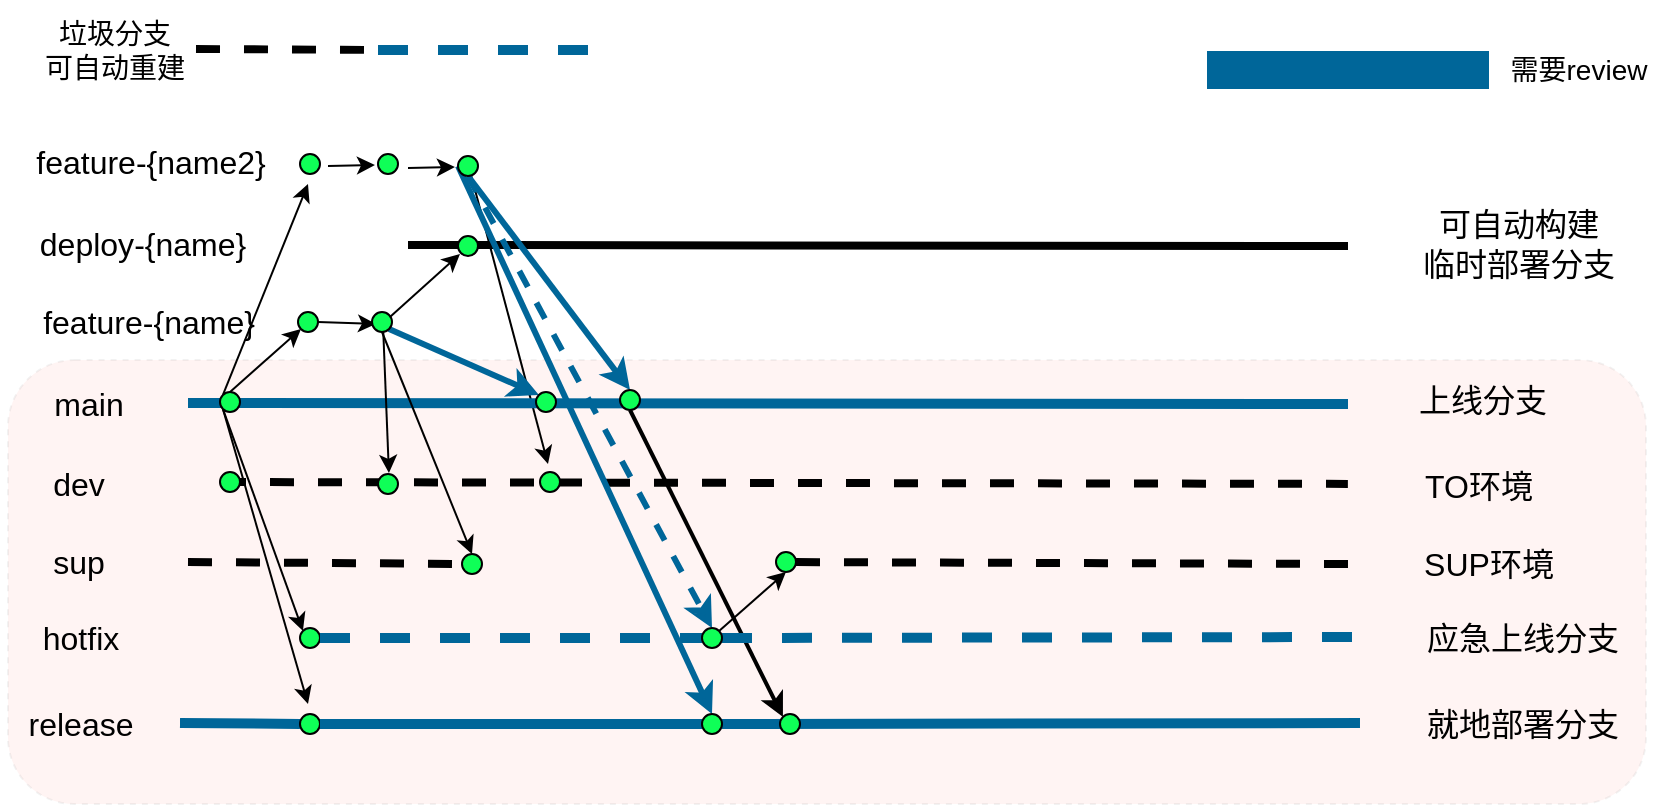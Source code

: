 <mxfile version="24.6.4" type="github">
  <diagram name="第 1 页" id="3vjqmPdJ6XcVQOQbQPiu">
    <mxGraphModel dx="1050" dy="625" grid="1" gridSize="10" guides="1" tooltips="1" connect="1" arrows="1" fold="1" page="1" pageScale="1" pageWidth="827" pageHeight="1169" math="0" shadow="0">
      <root>
        <mxCell id="0" />
        <mxCell id="1" parent="0" />
        <mxCell id="nEc7aX5YMjohuwjWSmMP-77" value="" style="rounded=1;whiteSpace=wrap;html=1;dashed=1;fillColor=#FF3414;opacity=5;" vertex="1" parent="1">
          <mxGeometry x="10" y="418" width="819" height="222" as="geometry" />
        </mxCell>
        <mxCell id="nEc7aX5YMjohuwjWSmMP-102" style="rounded=0;orthogonalLoop=1;jettySize=auto;html=1;exitX=0.5;exitY=1;exitDx=0;exitDy=0;strokeWidth=2;entryX=0;entryY=0;entryDx=0;entryDy=0;" edge="1" parent="1" source="nEc7aX5YMjohuwjWSmMP-60" target="nEc7aX5YMjohuwjWSmMP-103">
          <mxGeometry relative="1" as="geometry">
            <mxPoint x="321" y="600" as="targetPoint" />
          </mxGeometry>
        </mxCell>
        <mxCell id="nEc7aX5YMjohuwjWSmMP-88" style="rounded=0;orthogonalLoop=1;jettySize=auto;html=1;exitX=0.5;exitY=0;exitDx=0;exitDy=0;" edge="1" parent="1">
          <mxGeometry relative="1" as="geometry">
            <mxPoint x="280" y="470" as="targetPoint" />
            <mxPoint x="239" y="316" as="sourcePoint" />
          </mxGeometry>
        </mxCell>
        <mxCell id="nEc7aX5YMjohuwjWSmMP-69" value="" style="endArrow=none;html=1;rounded=0;strokeWidth=4;" edge="1" parent="1">
          <mxGeometry width="50" height="50" relative="1" as="geometry">
            <mxPoint x="210" y="360.5" as="sourcePoint" />
            <mxPoint x="680" y="361" as="targetPoint" />
          </mxGeometry>
        </mxCell>
        <mxCell id="nEc7aX5YMjohuwjWSmMP-2" value="" style="endArrow=none;html=1;rounded=0;strokeColor=#006699;strokeWidth=5;" edge="1" parent="1">
          <mxGeometry width="50" height="50" relative="1" as="geometry">
            <mxPoint x="100" y="439.5" as="sourcePoint" />
            <mxPoint x="680" y="440" as="targetPoint" />
          </mxGeometry>
        </mxCell>
        <mxCell id="nEc7aX5YMjohuwjWSmMP-35" style="rounded=0;orthogonalLoop=1;jettySize=auto;html=1;exitX=1;exitY=0.5;exitDx=0;exitDy=0;entryX=0.5;entryY=1;entryDx=0;entryDy=0;" edge="1" parent="1" source="nEc7aX5YMjohuwjWSmMP-4">
          <mxGeometry relative="1" as="geometry">
            <mxPoint x="160.536" y="391.464" as="sourcePoint" />
            <mxPoint x="194" y="400" as="targetPoint" />
          </mxGeometry>
        </mxCell>
        <mxCell id="nEc7aX5YMjohuwjWSmMP-4" value="" style="ellipse;whiteSpace=wrap;html=1;aspect=fixed;fillColor=#0FFF57;" vertex="1" parent="1">
          <mxGeometry x="155" y="394" width="10" height="10" as="geometry" />
        </mxCell>
        <mxCell id="nEc7aX5YMjohuwjWSmMP-34" style="rounded=0;orthogonalLoop=1;jettySize=auto;html=1;exitX=0.5;exitY=0;exitDx=0;exitDy=0;entryX=0;entryY=1;entryDx=0;entryDy=0;" edge="1" parent="1" source="nEc7aX5YMjohuwjWSmMP-5" target="nEc7aX5YMjohuwjWSmMP-4">
          <mxGeometry relative="1" as="geometry" />
        </mxCell>
        <mxCell id="nEc7aX5YMjohuwjWSmMP-49" style="rounded=0;orthogonalLoop=1;jettySize=auto;html=1;exitX=0;exitY=1;exitDx=0;exitDy=0;entryX=0;entryY=0;entryDx=0;entryDy=0;" edge="1" parent="1" source="nEc7aX5YMjohuwjWSmMP-5" target="nEc7aX5YMjohuwjWSmMP-47">
          <mxGeometry relative="1" as="geometry" />
        </mxCell>
        <mxCell id="nEc7aX5YMjohuwjWSmMP-53" style="rounded=0;orthogonalLoop=1;jettySize=auto;html=1;exitX=0;exitY=0;exitDx=0;exitDy=0;" edge="1" parent="1" source="nEc7aX5YMjohuwjWSmMP-5">
          <mxGeometry relative="1" as="geometry">
            <mxPoint x="160" y="330" as="targetPoint" />
          </mxGeometry>
        </mxCell>
        <mxCell id="nEc7aX5YMjohuwjWSmMP-86" style="rounded=0;orthogonalLoop=1;jettySize=auto;html=1;exitX=0;exitY=1;exitDx=0;exitDy=0;" edge="1" parent="1" source="nEc7aX5YMjohuwjWSmMP-5">
          <mxGeometry relative="1" as="geometry">
            <mxPoint x="160" y="590" as="targetPoint" />
          </mxGeometry>
        </mxCell>
        <mxCell id="nEc7aX5YMjohuwjWSmMP-5" value="" style="ellipse;whiteSpace=wrap;html=1;aspect=fixed;fillColor=#0FFF57;" vertex="1" parent="1">
          <mxGeometry x="116" y="434" width="10" height="10" as="geometry" />
        </mxCell>
        <mxCell id="nEc7aX5YMjohuwjWSmMP-7" value="main" style="text;html=1;align=center;verticalAlign=middle;resizable=0;points=[];autosize=1;strokeColor=none;fillColor=none;fontSize=16;" vertex="1" parent="1">
          <mxGeometry x="20" y="425" width="60" height="30" as="geometry" />
        </mxCell>
        <mxCell id="nEc7aX5YMjohuwjWSmMP-8" value="feature-{name}" style="text;html=1;align=center;verticalAlign=middle;resizable=0;points=[];autosize=1;strokeColor=none;fillColor=none;fontSize=16;" vertex="1" parent="1">
          <mxGeometry x="15" y="384" width="130" height="30" as="geometry" />
        </mxCell>
        <mxCell id="nEc7aX5YMjohuwjWSmMP-11" value="dev" style="text;html=1;align=center;verticalAlign=middle;resizable=0;points=[];autosize=1;strokeColor=none;fillColor=none;fontSize=16;" vertex="1" parent="1">
          <mxGeometry x="20" y="465" width="50" height="30" as="geometry" />
        </mxCell>
        <mxCell id="nEc7aX5YMjohuwjWSmMP-15" value="" style="endArrow=none;html=1;rounded=0;strokeWidth=4;dashed=1;entryX=0.818;entryY=0.279;entryDx=0;entryDy=0;entryPerimeter=0;" edge="1" parent="1" target="nEc7aX5YMjohuwjWSmMP-77">
          <mxGeometry width="50" height="50" relative="1" as="geometry">
            <mxPoint x="117.0" y="479.009" as="sourcePoint" />
            <mxPoint x="610" y="480" as="targetPoint" />
          </mxGeometry>
        </mxCell>
        <mxCell id="nEc7aX5YMjohuwjWSmMP-19" value="sup" style="text;html=1;align=center;verticalAlign=middle;resizable=0;points=[];autosize=1;strokeColor=none;fillColor=none;fontSize=16;" vertex="1" parent="1">
          <mxGeometry x="20" y="504" width="50" height="30" as="geometry" />
        </mxCell>
        <mxCell id="nEc7aX5YMjohuwjWSmMP-20" value="" style="endArrow=none;html=1;rounded=0;strokeWidth=4;dashed=1;" edge="1" parent="1" source="nEc7aX5YMjohuwjWSmMP-92">
          <mxGeometry width="50" height="50" relative="1" as="geometry">
            <mxPoint x="100" y="519" as="sourcePoint" />
            <mxPoint x="680" y="520" as="targetPoint" />
          </mxGeometry>
        </mxCell>
        <mxCell id="nEc7aX5YMjohuwjWSmMP-25" style="rounded=0;orthogonalLoop=1;jettySize=auto;html=1;exitX=0.5;exitY=1;exitDx=0;exitDy=0;entryX=0.5;entryY=0;entryDx=0;entryDy=0;" edge="1" parent="1" source="nEc7aX5YMjohuwjWSmMP-21" target="nEc7aX5YMjohuwjWSmMP-30">
          <mxGeometry relative="1" as="geometry">
            <mxPoint x="242" y="520" as="targetPoint" />
          </mxGeometry>
        </mxCell>
        <mxCell id="nEc7aX5YMjohuwjWSmMP-36" style="rounded=0;orthogonalLoop=1;jettySize=auto;html=1;exitX=0;exitY=1;exitDx=0;exitDy=0;entryX=0;entryY=0;entryDx=0;entryDy=0;" edge="1" parent="1">
          <mxGeometry relative="1" as="geometry">
            <mxPoint x="197.464" y="399.536" as="sourcePoint" />
            <mxPoint x="200.464" y="474.464" as="targetPoint" />
          </mxGeometry>
        </mxCell>
        <mxCell id="nEc7aX5YMjohuwjWSmMP-38" style="rounded=0;orthogonalLoop=1;jettySize=auto;html=1;exitX=1;exitY=1;exitDx=0;exitDy=0;entryX=0;entryY=0;entryDx=0;entryDy=0;strokeColor=#006699;strokeWidth=3;" edge="1" parent="1" source="nEc7aX5YMjohuwjWSmMP-21" target="nEc7aX5YMjohuwjWSmMP-37">
          <mxGeometry relative="1" as="geometry">
            <mxPoint x="195" y="383" as="sourcePoint" />
            <mxPoint x="238" y="433" as="targetPoint" />
          </mxGeometry>
        </mxCell>
        <mxCell id="nEc7aX5YMjohuwjWSmMP-40" style="rounded=0;orthogonalLoop=1;jettySize=auto;html=1;exitX=1;exitY=0;exitDx=0;exitDy=0;" edge="1" parent="1">
          <mxGeometry relative="1" as="geometry">
            <mxPoint x="236" y="365" as="targetPoint" />
            <mxPoint x="196.536" y="400.464" as="sourcePoint" />
          </mxGeometry>
        </mxCell>
        <mxCell id="nEc7aX5YMjohuwjWSmMP-21" value="" style="ellipse;whiteSpace=wrap;html=1;aspect=fixed;fillColor=#0FFF57;" vertex="1" parent="1">
          <mxGeometry x="192" y="394" width="10" height="10" as="geometry" />
        </mxCell>
        <mxCell id="nEc7aX5YMjohuwjWSmMP-26" value="" style="ellipse;whiteSpace=wrap;html=1;aspect=fixed;fillColor=#0FFF57;" vertex="1" parent="1">
          <mxGeometry x="195" y="475" width="10" height="10" as="geometry" />
        </mxCell>
        <mxCell id="nEc7aX5YMjohuwjWSmMP-30" value="" style="ellipse;whiteSpace=wrap;html=1;aspect=fixed;fillColor=#0FFF57;" vertex="1" parent="1">
          <mxGeometry x="237" y="515" width="10" height="10" as="geometry" />
        </mxCell>
        <mxCell id="nEc7aX5YMjohuwjWSmMP-37" value="" style="ellipse;whiteSpace=wrap;html=1;aspect=fixed;fillColor=#0FFF57;" vertex="1" parent="1">
          <mxGeometry x="274" y="434" width="10" height="10" as="geometry" />
        </mxCell>
        <mxCell id="nEc7aX5YMjohuwjWSmMP-39" value="deploy&lt;span style=&quot;background-color: initial;&quot;&gt;-{name}&lt;/span&gt;" style="text;html=1;align=center;verticalAlign=middle;resizable=0;points=[];autosize=1;strokeColor=none;fillColor=none;fontSize=16;" vertex="1" parent="1">
          <mxGeometry x="12" y="345" width="130" height="30" as="geometry" />
        </mxCell>
        <mxCell id="nEc7aX5YMjohuwjWSmMP-41" value="" style="ellipse;whiteSpace=wrap;html=1;aspect=fixed;fillColor=#0FFF57;" vertex="1" parent="1">
          <mxGeometry x="235" y="356" width="10" height="10" as="geometry" />
        </mxCell>
        <mxCell id="nEc7aX5YMjohuwjWSmMP-43" value="" style="endArrow=none;html=1;rounded=0;strokeColor=#006699;strokeWidth=5;dashed=1;" edge="1" parent="1" source="nEc7aX5YMjohuwjWSmMP-66">
          <mxGeometry width="50" height="50" relative="1" as="geometry">
            <mxPoint x="96" y="556.5" as="sourcePoint" />
            <mxPoint x="686" y="556.5" as="targetPoint" />
          </mxGeometry>
        </mxCell>
        <mxCell id="nEc7aX5YMjohuwjWSmMP-44" value="hotfix" style="text;html=1;align=center;verticalAlign=middle;resizable=0;points=[];autosize=1;strokeColor=none;fillColor=none;fontSize=16;" vertex="1" parent="1">
          <mxGeometry x="16" y="542" width="60" height="30" as="geometry" />
        </mxCell>
        <mxCell id="nEc7aX5YMjohuwjWSmMP-47" value="" style="ellipse;whiteSpace=wrap;html=1;aspect=fixed;fillColor=#0FFF57;" vertex="1" parent="1">
          <mxGeometry x="156" y="552" width="10" height="10" as="geometry" />
        </mxCell>
        <mxCell id="nEc7aX5YMjohuwjWSmMP-50" value="feature-{name2}" style="text;html=1;align=center;verticalAlign=middle;resizable=0;points=[];autosize=1;strokeColor=none;fillColor=none;fontSize=16;" vertex="1" parent="1">
          <mxGeometry x="11" y="304" width="140" height="30" as="geometry" />
        </mxCell>
        <mxCell id="nEc7aX5YMjohuwjWSmMP-56" style="rounded=0;orthogonalLoop=1;jettySize=auto;html=1;entryX=0;entryY=1;entryDx=0;entryDy=0;" edge="1" parent="1">
          <mxGeometry relative="1" as="geometry">
            <mxPoint x="170" y="321" as="sourcePoint" />
            <mxPoint x="193.464" y="320.536" as="targetPoint" />
          </mxGeometry>
        </mxCell>
        <mxCell id="nEc7aX5YMjohuwjWSmMP-52" value="" style="ellipse;whiteSpace=wrap;html=1;aspect=fixed;fillColor=#0FFF57;" vertex="1" parent="1">
          <mxGeometry x="156" y="315" width="10" height="10" as="geometry" />
        </mxCell>
        <mxCell id="nEc7aX5YMjohuwjWSmMP-54" value="" style="ellipse;whiteSpace=wrap;html=1;aspect=fixed;fillColor=#0FFF57;" vertex="1" parent="1">
          <mxGeometry x="195" y="315" width="10" height="10" as="geometry" />
        </mxCell>
        <mxCell id="nEc7aX5YMjohuwjWSmMP-57" style="rounded=0;orthogonalLoop=1;jettySize=auto;html=1;entryX=0;entryY=1;entryDx=0;entryDy=0;" edge="1" parent="1">
          <mxGeometry relative="1" as="geometry">
            <mxPoint x="210" y="322" as="sourcePoint" />
            <mxPoint x="233.464" y="321.536" as="targetPoint" />
          </mxGeometry>
        </mxCell>
        <mxCell id="nEc7aX5YMjohuwjWSmMP-63" style="rounded=0;orthogonalLoop=1;jettySize=auto;html=1;exitX=0.5;exitY=1;exitDx=0;exitDy=0;entryX=0.5;entryY=0;entryDx=0;entryDy=0;strokeWidth=3;strokeColor=#006699;" edge="1" parent="1" source="nEc7aX5YMjohuwjWSmMP-58" target="nEc7aX5YMjohuwjWSmMP-60">
          <mxGeometry relative="1" as="geometry" />
        </mxCell>
        <mxCell id="nEc7aX5YMjohuwjWSmMP-68" style="rounded=0;orthogonalLoop=1;jettySize=auto;html=1;exitX=0.5;exitY=1;exitDx=0;exitDy=0;entryX=0.5;entryY=0;entryDx=0;entryDy=0;strokeWidth=3;strokeColor=#006699;dashed=1;" edge="1" parent="1" source="nEc7aX5YMjohuwjWSmMP-58" target="nEc7aX5YMjohuwjWSmMP-66">
          <mxGeometry relative="1" as="geometry" />
        </mxCell>
        <mxCell id="nEc7aX5YMjohuwjWSmMP-85" style="rounded=0;orthogonalLoop=1;jettySize=auto;html=1;exitX=0;exitY=0.5;exitDx=0;exitDy=0;entryX=0.5;entryY=0;entryDx=0;entryDy=0;strokeWidth=3;strokeColor=#006699;" edge="1" parent="1" source="nEc7aX5YMjohuwjWSmMP-58" target="nEc7aX5YMjohuwjWSmMP-83">
          <mxGeometry relative="1" as="geometry" />
        </mxCell>
        <mxCell id="nEc7aX5YMjohuwjWSmMP-58" value="" style="ellipse;whiteSpace=wrap;html=1;aspect=fixed;fillColor=#0FFF57;" vertex="1" parent="1">
          <mxGeometry x="235" y="316" width="10" height="10" as="geometry" />
        </mxCell>
        <mxCell id="nEc7aX5YMjohuwjWSmMP-60" value="" style="ellipse;whiteSpace=wrap;html=1;aspect=fixed;fillColor=#0FFF57;" vertex="1" parent="1">
          <mxGeometry x="316" y="433" width="10" height="10" as="geometry" />
        </mxCell>
        <mxCell id="nEc7aX5YMjohuwjWSmMP-67" value="" style="endArrow=none;html=1;rounded=0;strokeColor=#006699;strokeWidth=5;dashed=1;" edge="1" parent="1" source="nEc7aX5YMjohuwjWSmMP-47" target="nEc7aX5YMjohuwjWSmMP-66">
          <mxGeometry width="50" height="50" relative="1" as="geometry">
            <mxPoint x="166" y="557" as="sourcePoint" />
            <mxPoint x="686" y="556.5" as="targetPoint" />
          </mxGeometry>
        </mxCell>
        <mxCell id="nEc7aX5YMjohuwjWSmMP-94" style="rounded=0;orthogonalLoop=1;jettySize=auto;html=1;exitX=1;exitY=0;exitDx=0;exitDy=0;entryX=0.5;entryY=1;entryDx=0;entryDy=0;" edge="1" parent="1" source="nEc7aX5YMjohuwjWSmMP-66" target="nEc7aX5YMjohuwjWSmMP-92">
          <mxGeometry relative="1" as="geometry" />
        </mxCell>
        <mxCell id="nEc7aX5YMjohuwjWSmMP-66" value="" style="ellipse;whiteSpace=wrap;html=1;aspect=fixed;fillColor=#0FFF57;" vertex="1" parent="1">
          <mxGeometry x="357" y="552" width="10" height="10" as="geometry" />
        </mxCell>
        <mxCell id="nEc7aX5YMjohuwjWSmMP-71" value="TO环境" style="text;html=1;align=center;verticalAlign=middle;resizable=0;points=[];autosize=1;strokeColor=none;fillColor=none;fontSize=16;" vertex="1" parent="1">
          <mxGeometry x="705" y="466" width="80" height="30" as="geometry" />
        </mxCell>
        <mxCell id="nEc7aX5YMjohuwjWSmMP-72" value="SUP环境" style="text;html=1;align=center;verticalAlign=middle;resizable=0;points=[];autosize=1;strokeColor=none;fillColor=none;fontSize=16;" vertex="1" parent="1">
          <mxGeometry x="705" y="505" width="90" height="30" as="geometry" />
        </mxCell>
        <mxCell id="nEc7aX5YMjohuwjWSmMP-73" value="可自动构建&lt;div&gt;临时部署分支&lt;/div&gt;" style="text;html=1;align=center;verticalAlign=middle;resizable=0;points=[];autosize=1;strokeColor=none;fillColor=none;fontSize=16;" vertex="1" parent="1">
          <mxGeometry x="705" y="335" width="120" height="50" as="geometry" />
        </mxCell>
        <mxCell id="nEc7aX5YMjohuwjWSmMP-74" value="应急上线分支" style="text;html=1;align=center;verticalAlign=middle;resizable=0;points=[];autosize=1;strokeColor=none;fillColor=none;fontSize=16;" vertex="1" parent="1">
          <mxGeometry x="707" y="542" width="120" height="30" as="geometry" />
        </mxCell>
        <mxCell id="nEc7aX5YMjohuwjWSmMP-75" value="上线分支" style="text;html=1;align=center;verticalAlign=middle;resizable=0;points=[];autosize=1;strokeColor=none;fillColor=none;fontSize=16;" vertex="1" parent="1">
          <mxGeometry x="702" y="423" width="90" height="30" as="geometry" />
        </mxCell>
        <mxCell id="nEc7aX5YMjohuwjWSmMP-78" value="" style="endArrow=none;html=1;rounded=0;strokeColor=#006699;strokeWidth=5;" edge="1" parent="1" source="nEc7aX5YMjohuwjWSmMP-83">
          <mxGeometry width="50" height="50" relative="1" as="geometry">
            <mxPoint x="96" y="599.5" as="sourcePoint" />
            <mxPoint x="686" y="599.5" as="targetPoint" />
          </mxGeometry>
        </mxCell>
        <mxCell id="nEc7aX5YMjohuwjWSmMP-79" value="release" style="text;html=1;align=center;verticalAlign=middle;resizable=0;points=[];autosize=1;strokeColor=none;fillColor=none;fontSize=16;" vertex="1" parent="1">
          <mxGeometry x="6" y="585" width="80" height="30" as="geometry" />
        </mxCell>
        <mxCell id="nEc7aX5YMjohuwjWSmMP-80" value="" style="endArrow=none;html=1;rounded=0;strokeColor=#006699;strokeWidth=5;" edge="1" parent="1" target="nEc7aX5YMjohuwjWSmMP-81">
          <mxGeometry width="50" height="50" relative="1" as="geometry">
            <mxPoint x="96" y="599.5" as="sourcePoint" />
            <mxPoint x="686" y="599.5" as="targetPoint" />
          </mxGeometry>
        </mxCell>
        <mxCell id="nEc7aX5YMjohuwjWSmMP-81" value="" style="ellipse;whiteSpace=wrap;html=1;aspect=fixed;fillColor=#0FFF57;" vertex="1" parent="1">
          <mxGeometry x="156" y="595" width="10" height="10" as="geometry" />
        </mxCell>
        <mxCell id="nEc7aX5YMjohuwjWSmMP-82" value="" style="endArrow=none;html=1;rounded=0;strokeColor=#006699;strokeWidth=5;" edge="1" parent="1" source="nEc7aX5YMjohuwjWSmMP-81" target="nEc7aX5YMjohuwjWSmMP-83">
          <mxGeometry width="50" height="50" relative="1" as="geometry">
            <mxPoint x="166" y="600" as="sourcePoint" />
            <mxPoint x="686" y="599.5" as="targetPoint" />
          </mxGeometry>
        </mxCell>
        <mxCell id="nEc7aX5YMjohuwjWSmMP-83" value="" style="ellipse;whiteSpace=wrap;html=1;aspect=fixed;fillColor=#0FFF57;" vertex="1" parent="1">
          <mxGeometry x="357" y="595" width="10" height="10" as="geometry" />
        </mxCell>
        <mxCell id="nEc7aX5YMjohuwjWSmMP-84" value="就地部署分支" style="text;html=1;align=center;verticalAlign=middle;resizable=0;points=[];autosize=1;strokeColor=none;fillColor=none;fontSize=16;" vertex="1" parent="1">
          <mxGeometry x="707" y="585" width="120" height="30" as="geometry" />
        </mxCell>
        <mxCell id="nEc7aX5YMjohuwjWSmMP-89" value="" style="ellipse;whiteSpace=wrap;html=1;aspect=fixed;fillColor=#0FFF57;" vertex="1" parent="1">
          <mxGeometry x="276" y="474" width="10" height="10" as="geometry" />
        </mxCell>
        <mxCell id="nEc7aX5YMjohuwjWSmMP-93" value="" style="endArrow=none;html=1;rounded=0;strokeWidth=4;dashed=1;" edge="1" parent="1">
          <mxGeometry width="50" height="50" relative="1" as="geometry">
            <mxPoint x="100" y="519" as="sourcePoint" />
            <mxPoint x="240" y="520" as="targetPoint" />
          </mxGeometry>
        </mxCell>
        <mxCell id="nEc7aX5YMjohuwjWSmMP-92" value="" style="ellipse;whiteSpace=wrap;html=1;aspect=fixed;fillColor=#0FFF57;" vertex="1" parent="1">
          <mxGeometry x="394" y="514" width="10" height="10" as="geometry" />
        </mxCell>
        <mxCell id="nEc7aX5YMjohuwjWSmMP-96" value="" style="ellipse;whiteSpace=wrap;html=1;aspect=fixed;fillColor=#0FFF57;" vertex="1" parent="1">
          <mxGeometry x="116" y="474" width="10" height="10" as="geometry" />
        </mxCell>
        <mxCell id="nEc7aX5YMjohuwjWSmMP-101" value="&lt;font style=&quot;font-size: 14px;&quot;&gt;垃圾分支&lt;br&gt;可自动重建&lt;/font&gt;" style="text;html=1;align=center;verticalAlign=middle;resizable=0;points=[];autosize=1;strokeColor=none;fillColor=none;" vertex="1" parent="1">
          <mxGeometry x="18" y="238" width="90" height="50" as="geometry" />
        </mxCell>
        <mxCell id="nEc7aX5YMjohuwjWSmMP-103" value="" style="ellipse;whiteSpace=wrap;html=1;aspect=fixed;fillColor=#0FFF57;" vertex="1" parent="1">
          <mxGeometry x="396" y="595" width="10" height="10" as="geometry" />
        </mxCell>
        <mxCell id="nEc7aX5YMjohuwjWSmMP-107" value="" style="endArrow=none;html=1;rounded=0;strokeWidth=4;dashed=1;" edge="1" parent="1">
          <mxGeometry width="50" height="50" relative="1" as="geometry">
            <mxPoint x="104" y="262.5" as="sourcePoint" />
            <mxPoint x="200" y="263" as="targetPoint" />
          </mxGeometry>
        </mxCell>
        <mxCell id="nEc7aX5YMjohuwjWSmMP-108" value="" style="endArrow=none;html=1;rounded=0;strokeColor=#006699;strokeWidth=5;dashed=1;" edge="1" parent="1">
          <mxGeometry width="50" height="50" relative="1" as="geometry">
            <mxPoint x="195" y="263" as="sourcePoint" />
            <mxPoint x="300" y="263" as="targetPoint" />
          </mxGeometry>
        </mxCell>
        <mxCell id="nEc7aX5YMjohuwjWSmMP-109" value="" style="rounded=0;whiteSpace=wrap;html=1;strokeColor=#006699;fillColor=#006699;" vertex="1" parent="1">
          <mxGeometry x="610" y="264" width="140" height="18" as="geometry" />
        </mxCell>
        <mxCell id="nEc7aX5YMjohuwjWSmMP-110" value="&lt;span style=&quot;font-size: 14px;&quot;&gt;需要review&lt;/span&gt;" style="text;html=1;align=center;verticalAlign=middle;resizable=0;points=[];autosize=1;strokeColor=none;fillColor=none;" vertex="1" parent="1">
          <mxGeometry x="750" y="258" width="90" height="30" as="geometry" />
        </mxCell>
      </root>
    </mxGraphModel>
  </diagram>
</mxfile>
